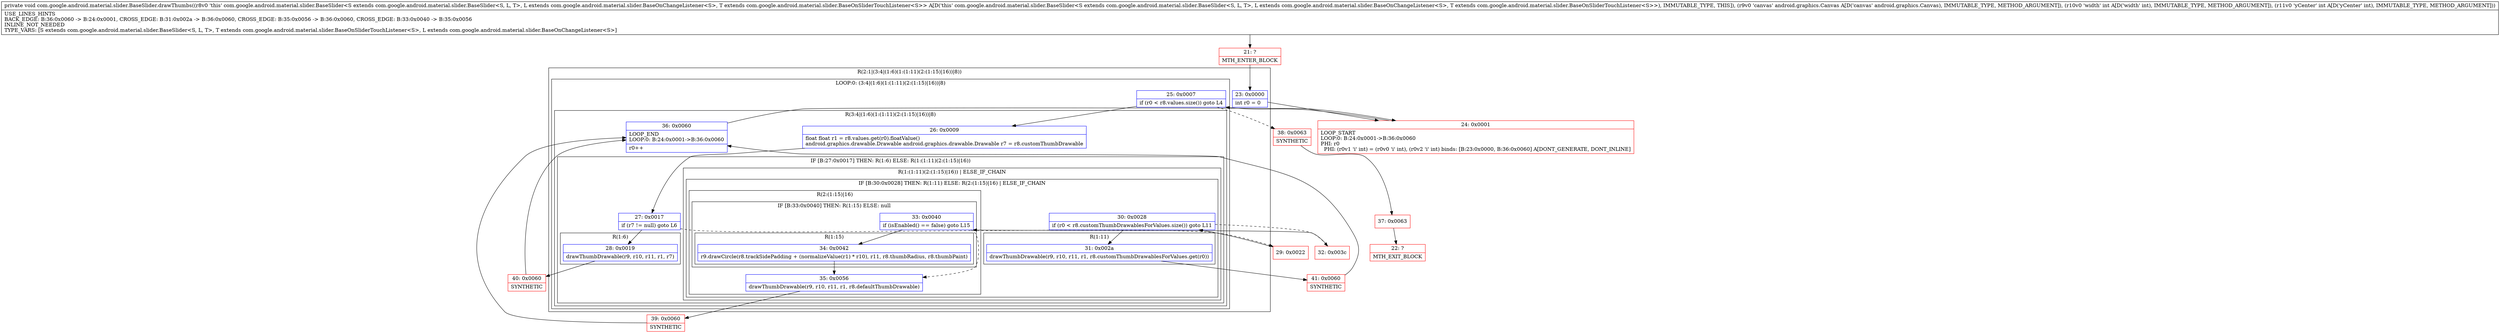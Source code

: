 digraph "CFG forcom.google.android.material.slider.BaseSlider.drawThumbs(Landroid\/graphics\/Canvas;II)V" {
subgraph cluster_Region_126950713 {
label = "R(2:1|(3:4|(1:6)(1:(1:11)(2:(1:15)|16))|8))";
node [shape=record,color=blue];
Node_23 [shape=record,label="{23\:\ 0x0000|int r0 = 0\l}"];
subgraph cluster_LoopRegion_1324208195 {
label = "LOOP:0: (3:4|(1:6)(1:(1:11)(2:(1:15)|16))|8)";
node [shape=record,color=blue];
Node_25 [shape=record,label="{25\:\ 0x0007|if (r0 \< r8.values.size()) goto L4\l}"];
subgraph cluster_Region_1308259249 {
label = "R(3:4|(1:6)(1:(1:11)(2:(1:15)|16))|8)";
node [shape=record,color=blue];
Node_26 [shape=record,label="{26\:\ 0x0009|float float r1 = r8.values.get(r0).floatValue()\landroid.graphics.drawable.Drawable android.graphics.drawable.Drawable r7 = r8.customThumbDrawable\l}"];
subgraph cluster_IfRegion_1729720913 {
label = "IF [B:27:0x0017] THEN: R(1:6) ELSE: R(1:(1:11)(2:(1:15)|16))";
node [shape=record,color=blue];
Node_27 [shape=record,label="{27\:\ 0x0017|if (r7 != null) goto L6\l}"];
subgraph cluster_Region_1261326466 {
label = "R(1:6)";
node [shape=record,color=blue];
Node_28 [shape=record,label="{28\:\ 0x0019|drawThumbDrawable(r9, r10, r11, r1, r7)\l}"];
}
subgraph cluster_Region_991039347 {
label = "R(1:(1:11)(2:(1:15)|16)) | ELSE_IF_CHAIN\l";
node [shape=record,color=blue];
subgraph cluster_IfRegion_1687575307 {
label = "IF [B:30:0x0028] THEN: R(1:11) ELSE: R(2:(1:15)|16) | ELSE_IF_CHAIN\l";
node [shape=record,color=blue];
Node_30 [shape=record,label="{30\:\ 0x0028|if (r0 \< r8.customThumbDrawablesForValues.size()) goto L11\l}"];
subgraph cluster_Region_1809967733 {
label = "R(1:11)";
node [shape=record,color=blue];
Node_31 [shape=record,label="{31\:\ 0x002a|drawThumbDrawable(r9, r10, r11, r1, r8.customThumbDrawablesForValues.get(r0))\l}"];
}
subgraph cluster_Region_55542287 {
label = "R(2:(1:15)|16)";
node [shape=record,color=blue];
subgraph cluster_IfRegion_869344672 {
label = "IF [B:33:0x0040] THEN: R(1:15) ELSE: null";
node [shape=record,color=blue];
Node_33 [shape=record,label="{33\:\ 0x0040|if (isEnabled() == false) goto L15\l}"];
subgraph cluster_Region_1431815597 {
label = "R(1:15)";
node [shape=record,color=blue];
Node_34 [shape=record,label="{34\:\ 0x0042|r9.drawCircle(r8.trackSidePadding + (normalizeValue(r1) * r10), r11, r8.thumbRadius, r8.thumbPaint)\l}"];
}
}
Node_35 [shape=record,label="{35\:\ 0x0056|drawThumbDrawable(r9, r10, r11, r1, r8.defaultThumbDrawable)\l}"];
}
}
}
}
Node_36 [shape=record,label="{36\:\ 0x0060|LOOP_END\lLOOP:0: B:24:0x0001\-\>B:36:0x0060\l|r0++\l}"];
}
}
}
Node_21 [shape=record,color=red,label="{21\:\ ?|MTH_ENTER_BLOCK\l}"];
Node_24 [shape=record,color=red,label="{24\:\ 0x0001|LOOP_START\lLOOP:0: B:24:0x0001\-\>B:36:0x0060\lPHI: r0 \l  PHI: (r0v1 'i' int) = (r0v0 'i' int), (r0v2 'i' int) binds: [B:23:0x0000, B:36:0x0060] A[DONT_GENERATE, DONT_INLINE]\l}"];
Node_40 [shape=record,color=red,label="{40\:\ 0x0060|SYNTHETIC\l}"];
Node_29 [shape=record,color=red,label="{29\:\ 0x0022}"];
Node_41 [shape=record,color=red,label="{41\:\ 0x0060|SYNTHETIC\l}"];
Node_32 [shape=record,color=red,label="{32\:\ 0x003c}"];
Node_39 [shape=record,color=red,label="{39\:\ 0x0060|SYNTHETIC\l}"];
Node_38 [shape=record,color=red,label="{38\:\ 0x0063|SYNTHETIC\l}"];
Node_37 [shape=record,color=red,label="{37\:\ 0x0063}"];
Node_22 [shape=record,color=red,label="{22\:\ ?|MTH_EXIT_BLOCK\l}"];
MethodNode[shape=record,label="{private void com.google.android.material.slider.BaseSlider.drawThumbs((r8v0 'this' com.google.android.material.slider.BaseSlider\<S extends com.google.android.material.slider.BaseSlider\<S, L, T\>, L extends com.google.android.material.slider.BaseOnChangeListener\<S\>, T extends com.google.android.material.slider.BaseOnSliderTouchListener\<S\>\> A[D('this' com.google.android.material.slider.BaseSlider\<S extends com.google.android.material.slider.BaseSlider\<S, L, T\>, L extends com.google.android.material.slider.BaseOnChangeListener\<S\>, T extends com.google.android.material.slider.BaseOnSliderTouchListener\<S\>\>), IMMUTABLE_TYPE, THIS]), (r9v0 'canvas' android.graphics.Canvas A[D('canvas' android.graphics.Canvas), IMMUTABLE_TYPE, METHOD_ARGUMENT]), (r10v0 'width' int A[D('width' int), IMMUTABLE_TYPE, METHOD_ARGUMENT]), (r11v0 'yCenter' int A[D('yCenter' int), IMMUTABLE_TYPE, METHOD_ARGUMENT]))  | USE_LINES_HINTS\lBACK_EDGE: B:36:0x0060 \-\> B:24:0x0001, CROSS_EDGE: B:31:0x002a \-\> B:36:0x0060, CROSS_EDGE: B:35:0x0056 \-\> B:36:0x0060, CROSS_EDGE: B:33:0x0040 \-\> B:35:0x0056\lINLINE_NOT_NEEDED\lTYPE_VARS: [S extends com.google.android.material.slider.BaseSlider\<S, L, T\>, T extends com.google.android.material.slider.BaseOnSliderTouchListener\<S\>, L extends com.google.android.material.slider.BaseOnChangeListener\<S\>]\l}"];
MethodNode -> Node_21;Node_23 -> Node_24;
Node_25 -> Node_26;
Node_25 -> Node_38[style=dashed];
Node_26 -> Node_27;
Node_27 -> Node_28;
Node_27 -> Node_29[style=dashed];
Node_28 -> Node_40;
Node_30 -> Node_31;
Node_30 -> Node_32[style=dashed];
Node_31 -> Node_41;
Node_33 -> Node_34;
Node_33 -> Node_35[style=dashed];
Node_34 -> Node_35;
Node_35 -> Node_39;
Node_36 -> Node_24;
Node_21 -> Node_23;
Node_24 -> Node_25;
Node_40 -> Node_36;
Node_29 -> Node_30;
Node_41 -> Node_36;
Node_32 -> Node_33;
Node_39 -> Node_36;
Node_38 -> Node_37;
Node_37 -> Node_22;
}

